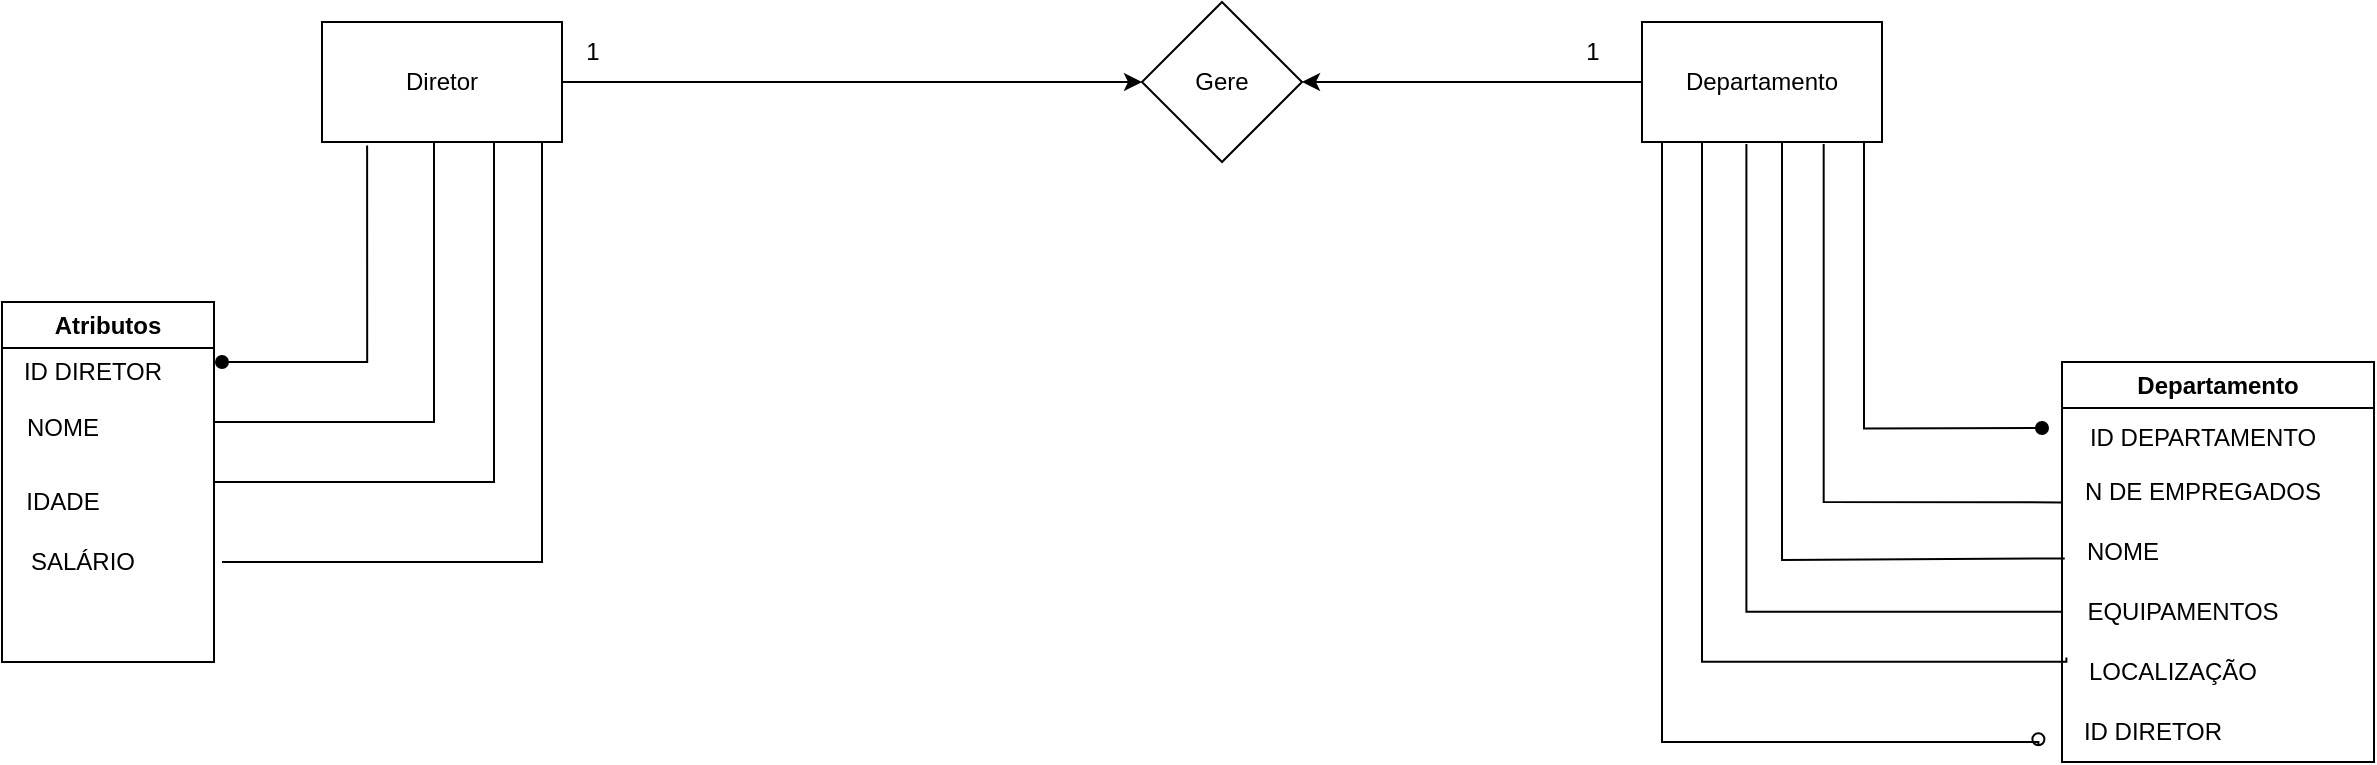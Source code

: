 <mxfile version="28.2.3">
  <diagram name="Página-1" id="QWFaPO_XLyivBuJkBawN">
    <mxGraphModel dx="2722" dy="1022" grid="1" gridSize="10" guides="1" tooltips="1" connect="1" arrows="1" fold="1" page="1" pageScale="1" pageWidth="827" pageHeight="1169" math="0" shadow="0">
      <root>
        <mxCell id="0" />
        <mxCell id="1" parent="0" />
        <mxCell id="IPzw1Am2CrLmI68roNeZ-4" style="edgeStyle=orthogonalEdgeStyle;rounded=0;orthogonalLoop=1;jettySize=auto;html=1;entryX=0;entryY=0.5;entryDx=0;entryDy=0;endArrow=classic;endFill=1;" edge="1" parent="1" source="IPzw1Am2CrLmI68roNeZ-1" target="IPzw1Am2CrLmI68roNeZ-3">
          <mxGeometry relative="1" as="geometry" />
        </mxCell>
        <mxCell id="IPzw1Am2CrLmI68roNeZ-1" value="&lt;font style=&quot;vertical-align: inherit;&quot; dir=&quot;auto&quot;&gt;&lt;font style=&quot;vertical-align: inherit;&quot; dir=&quot;auto&quot;&gt;Diretor&lt;/font&gt;&lt;/font&gt;" style="rounded=0;whiteSpace=wrap;html=1;" vertex="1" parent="1">
          <mxGeometry x="-90" y="160" width="120" height="60" as="geometry" />
        </mxCell>
        <mxCell id="IPzw1Am2CrLmI68roNeZ-5" style="edgeStyle=orthogonalEdgeStyle;rounded=0;orthogonalLoop=1;jettySize=auto;html=1;exitX=0;exitY=0.5;exitDx=0;exitDy=0;entryX=1;entryY=0.5;entryDx=0;entryDy=0;" edge="1" parent="1" source="IPzw1Am2CrLmI68roNeZ-2" target="IPzw1Am2CrLmI68roNeZ-3">
          <mxGeometry relative="1" as="geometry" />
        </mxCell>
        <mxCell id="IPzw1Am2CrLmI68roNeZ-2" value="Departamento" style="rounded=0;whiteSpace=wrap;html=1;" vertex="1" parent="1">
          <mxGeometry x="570" y="160" width="120" height="60" as="geometry" />
        </mxCell>
        <mxCell id="IPzw1Am2CrLmI68roNeZ-3" value="Gere" style="rhombus;whiteSpace=wrap;html=1;" vertex="1" parent="1">
          <mxGeometry x="320" y="150" width="80" height="80" as="geometry" />
        </mxCell>
        <mxCell id="IPzw1Am2CrLmI68roNeZ-7" value="1" style="text;html=1;align=center;verticalAlign=middle;resizable=0;points=[];autosize=1;strokeColor=none;fillColor=none;" vertex="1" parent="1">
          <mxGeometry x="530" y="160" width="30" height="30" as="geometry" />
        </mxCell>
        <mxCell id="IPzw1Am2CrLmI68roNeZ-8" value="1" style="text;html=1;align=center;verticalAlign=middle;resizable=0;points=[];autosize=1;strokeColor=none;fillColor=none;" vertex="1" parent="1">
          <mxGeometry x="30" y="160" width="30" height="30" as="geometry" />
        </mxCell>
        <mxCell id="IPzw1Am2CrLmI68roNeZ-9" value="Atributos" style="swimlane;whiteSpace=wrap;html=1;" vertex="1" parent="1">
          <mxGeometry x="-250" y="300" width="106" height="180" as="geometry" />
        </mxCell>
        <mxCell id="IPzw1Am2CrLmI68roNeZ-10" value="ID DIRETOR" style="text;html=1;align=center;verticalAlign=middle;resizable=0;points=[];autosize=1;strokeColor=none;fillColor=none;" vertex="1" parent="IPzw1Am2CrLmI68roNeZ-9">
          <mxGeometry y="20" width="90" height="30" as="geometry" />
        </mxCell>
        <mxCell id="IPzw1Am2CrLmI68roNeZ-11" value="NOME&lt;div&gt;&lt;br&gt;&lt;/div&gt;" style="text;html=1;align=center;verticalAlign=middle;resizable=0;points=[];autosize=1;strokeColor=none;fillColor=none;" vertex="1" parent="IPzw1Am2CrLmI68roNeZ-9">
          <mxGeometry y="50" width="60" height="40" as="geometry" />
        </mxCell>
        <mxCell id="IPzw1Am2CrLmI68roNeZ-12" value="IDADE" style="text;html=1;align=center;verticalAlign=middle;resizable=0;points=[];autosize=1;strokeColor=none;fillColor=none;" vertex="1" parent="IPzw1Am2CrLmI68roNeZ-9">
          <mxGeometry y="85" width="60" height="30" as="geometry" />
        </mxCell>
        <mxCell id="IPzw1Am2CrLmI68roNeZ-13" value="SALÁRIO" style="text;html=1;align=center;verticalAlign=middle;resizable=0;points=[];autosize=1;strokeColor=none;fillColor=none;" vertex="1" parent="IPzw1Am2CrLmI68roNeZ-9">
          <mxGeometry y="115" width="80" height="30" as="geometry" />
        </mxCell>
        <mxCell id="IPzw1Am2CrLmI68roNeZ-14" value="Departamento" style="swimlane;whiteSpace=wrap;html=1;" vertex="1" parent="1">
          <mxGeometry x="780" y="330" width="156" height="200" as="geometry" />
        </mxCell>
        <mxCell id="IPzw1Am2CrLmI68roNeZ-15" value="ID DEPARTAMENTO&lt;div&gt;&lt;br&gt;&lt;/div&gt;" style="text;html=1;align=center;verticalAlign=middle;resizable=0;points=[];autosize=1;strokeColor=none;fillColor=none;" vertex="1" parent="IPzw1Am2CrLmI68roNeZ-14">
          <mxGeometry y="25" width="140" height="40" as="geometry" />
        </mxCell>
        <mxCell id="IPzw1Am2CrLmI68roNeZ-17" value="NOME" style="text;html=1;align=center;verticalAlign=middle;resizable=0;points=[];autosize=1;strokeColor=none;fillColor=none;" vertex="1" parent="IPzw1Am2CrLmI68roNeZ-14">
          <mxGeometry y="80" width="60" height="30" as="geometry" />
        </mxCell>
        <mxCell id="IPzw1Am2CrLmI68roNeZ-18" value="EQUIPAMENTOS" style="text;html=1;align=center;verticalAlign=middle;resizable=0;points=[];autosize=1;strokeColor=none;fillColor=none;" vertex="1" parent="IPzw1Am2CrLmI68roNeZ-14">
          <mxGeometry y="110" width="120" height="30" as="geometry" />
        </mxCell>
        <mxCell id="IPzw1Am2CrLmI68roNeZ-19" value="LOCALIZAÇÃO" style="text;html=1;align=center;verticalAlign=middle;resizable=0;points=[];autosize=1;strokeColor=none;fillColor=none;" vertex="1" parent="IPzw1Am2CrLmI68roNeZ-14">
          <mxGeometry y="140" width="110" height="30" as="geometry" />
        </mxCell>
        <mxCell id="IPzw1Am2CrLmI68roNeZ-20" value="ID DIRETOR" style="text;html=1;align=center;verticalAlign=middle;resizable=0;points=[];autosize=1;strokeColor=none;fillColor=none;" vertex="1" parent="IPzw1Am2CrLmI68roNeZ-14">
          <mxGeometry y="170" width="90" height="30" as="geometry" />
        </mxCell>
        <mxCell id="IPzw1Am2CrLmI68roNeZ-16" value="N DE EMPREGADOS" style="text;html=1;align=center;verticalAlign=middle;resizable=0;points=[];autosize=1;strokeColor=none;fillColor=none;" vertex="1" parent="IPzw1Am2CrLmI68roNeZ-14">
          <mxGeometry y="50" width="140" height="30" as="geometry" />
        </mxCell>
        <mxCell id="IPzw1Am2CrLmI68roNeZ-25" value="" style="endArrow=none;html=1;rounded=0;edgeStyle=orthogonalEdgeStyle;startArrow=oval;startFill=1;entryX=0.188;entryY=1.03;entryDx=0;entryDy=0;entryPerimeter=0;" edge="1" parent="1" target="IPzw1Am2CrLmI68roNeZ-1">
          <mxGeometry width="50" height="50" relative="1" as="geometry">
            <mxPoint x="-140" y="330" as="sourcePoint" />
            <mxPoint x="160.5" y="239" as="targetPoint" />
            <Array as="points">
              <mxPoint x="-140" y="330" />
              <mxPoint x="-67" y="330" />
            </Array>
          </mxGeometry>
        </mxCell>
        <mxCell id="IPzw1Am2CrLmI68roNeZ-32" value="" style="endArrow=none;html=1;rounded=0;edgeStyle=orthogonalEdgeStyle;startArrow=none;startFill=0;" edge="1" parent="1">
          <mxGeometry width="50" height="50" relative="1" as="geometry">
            <mxPoint x="-144" y="360" as="sourcePoint" />
            <mxPoint x="-4" y="220" as="targetPoint" />
            <Array as="points">
              <mxPoint x="-34" y="360" />
              <mxPoint x="-34" y="220" />
            </Array>
          </mxGeometry>
        </mxCell>
        <mxCell id="IPzw1Am2CrLmI68roNeZ-36" value="" style="endArrow=none;html=1;rounded=0;edgeStyle=elbowEdgeStyle;elbow=vertical;startArrow=oval;startFill=1;" edge="1" parent="1">
          <mxGeometry width="50" height="50" relative="1" as="geometry">
            <mxPoint x="770" y="363" as="sourcePoint" />
            <mxPoint x="681" y="220" as="targetPoint" />
            <Array as="points">
              <mxPoint x="847.8" y="363.2" />
              <mxPoint x="677.8" y="353.2" />
            </Array>
          </mxGeometry>
        </mxCell>
        <mxCell id="IPzw1Am2CrLmI68roNeZ-37" value="" style="endArrow=none;html=1;rounded=0;edgeStyle=elbowEdgeStyle;elbow=vertical;startArrow=oval;startFill=0;exitX=-0.02;exitY=0.62;exitDx=0;exitDy=0;exitPerimeter=0;" edge="1" parent="1">
          <mxGeometry width="50" height="50" relative="1" as="geometry">
            <mxPoint x="768.2" y="518.6" as="sourcePoint" />
            <mxPoint x="580" y="220" as="targetPoint" />
            <Array as="points">
              <mxPoint x="650.01" y="520" />
            </Array>
          </mxGeometry>
        </mxCell>
        <mxCell id="IPzw1Am2CrLmI68roNeZ-39" value="" style="endArrow=none;html=1;rounded=0;edgeStyle=elbowEdgeStyle;elbow=vertical;startArrow=none;startFill=0;exitX=-0.015;exitY=0.46;exitDx=0;exitDy=0;exitPerimeter=0;entryX=0.435;entryY=1.017;entryDx=0;entryDy=0;entryPerimeter=0;" edge="1" parent="1" target="IPzw1Am2CrLmI68roNeZ-2">
          <mxGeometry width="50" height="50" relative="1" as="geometry">
            <mxPoint x="780.0" y="453.8" as="sourcePoint" />
            <mxPoint x="614" y="230" as="targetPoint" />
            <Array as="points">
              <mxPoint x="634.2" y="454.82" />
            </Array>
          </mxGeometry>
        </mxCell>
        <mxCell id="IPzw1Am2CrLmI68roNeZ-40" value="" style="endArrow=none;html=1;rounded=0;edgeStyle=elbowEdgeStyle;elbow=vertical;startArrow=none;startFill=0;entryX=0.435;entryY=1.017;entryDx=0;entryDy=0;entryPerimeter=0;exitX=0.023;exitY=0.607;exitDx=0;exitDy=0;exitPerimeter=0;" edge="1" parent="1" source="IPzw1Am2CrLmI68roNeZ-17">
          <mxGeometry width="50" height="50" relative="1" as="geometry">
            <mxPoint x="760" y="429" as="sourcePoint" />
            <mxPoint x="640.0" y="220.0" as="targetPoint" />
            <Array as="points">
              <mxPoint x="647.2" y="428.98" />
            </Array>
          </mxGeometry>
        </mxCell>
        <mxCell id="IPzw1Am2CrLmI68roNeZ-41" value="" style="endArrow=none;html=1;rounded=0;edgeStyle=elbowEdgeStyle;elbow=vertical;startArrow=none;startFill=0;entryX=0.332;entryY=1.017;entryDx=0;entryDy=0;entryPerimeter=0;exitX=-0.001;exitY=0.673;exitDx=0;exitDy=0;exitPerimeter=0;" edge="1" parent="1" source="IPzw1Am2CrLmI68roNeZ-16">
          <mxGeometry width="50" height="50" relative="1" as="geometry">
            <mxPoint x="691" y="400" as="sourcePoint" />
            <mxPoint x="660.84" y="221.02" as="targetPoint" />
            <Array as="points">
              <mxPoint x="511" y="400" />
            </Array>
          </mxGeometry>
        </mxCell>
        <mxCell id="IPzw1Am2CrLmI68roNeZ-42" value="" style="endArrow=none;html=1;rounded=0;edgeStyle=elbowEdgeStyle;elbow=vertical;startArrow=none;startFill=0;exitX=0.02;exitY=0.26;exitDx=0;exitDy=0;exitPerimeter=0;" edge="1" parent="1" source="IPzw1Am2CrLmI68roNeZ-19">
          <mxGeometry width="50" height="50" relative="1" as="geometry">
            <mxPoint x="770" y="480" as="sourcePoint" />
            <mxPoint x="600" y="220" as="targetPoint" />
            <Array as="points">
              <mxPoint x="613.04" y="479.84" />
            </Array>
          </mxGeometry>
        </mxCell>
        <mxCell id="IPzw1Am2CrLmI68roNeZ-43" value="" style="endArrow=none;html=1;rounded=0;edgeStyle=orthogonalEdgeStyle;startArrow=none;startFill=0;entryX=0.75;entryY=1;entryDx=0;entryDy=0;" edge="1" parent="1" target="IPzw1Am2CrLmI68roNeZ-1">
          <mxGeometry width="50" height="50" relative="1" as="geometry">
            <mxPoint x="-144" y="390" as="sourcePoint" />
            <mxPoint y="210" as="targetPoint" />
            <Array as="points">
              <mxPoint x="-4" y="390" />
              <mxPoint x="-4" y="220" />
            </Array>
          </mxGeometry>
        </mxCell>
        <mxCell id="IPzw1Am2CrLmI68roNeZ-44" value="" style="endArrow=none;html=1;rounded=0;edgeStyle=orthogonalEdgeStyle;startArrow=none;startFill=0;" edge="1" parent="1">
          <mxGeometry width="50" height="50" relative="1" as="geometry">
            <mxPoint x="-140" y="430" as="sourcePoint" />
            <mxPoint x="20" y="220" as="targetPoint" />
            <Array as="points">
              <mxPoint x="20" y="430" />
            </Array>
          </mxGeometry>
        </mxCell>
      </root>
    </mxGraphModel>
  </diagram>
</mxfile>
